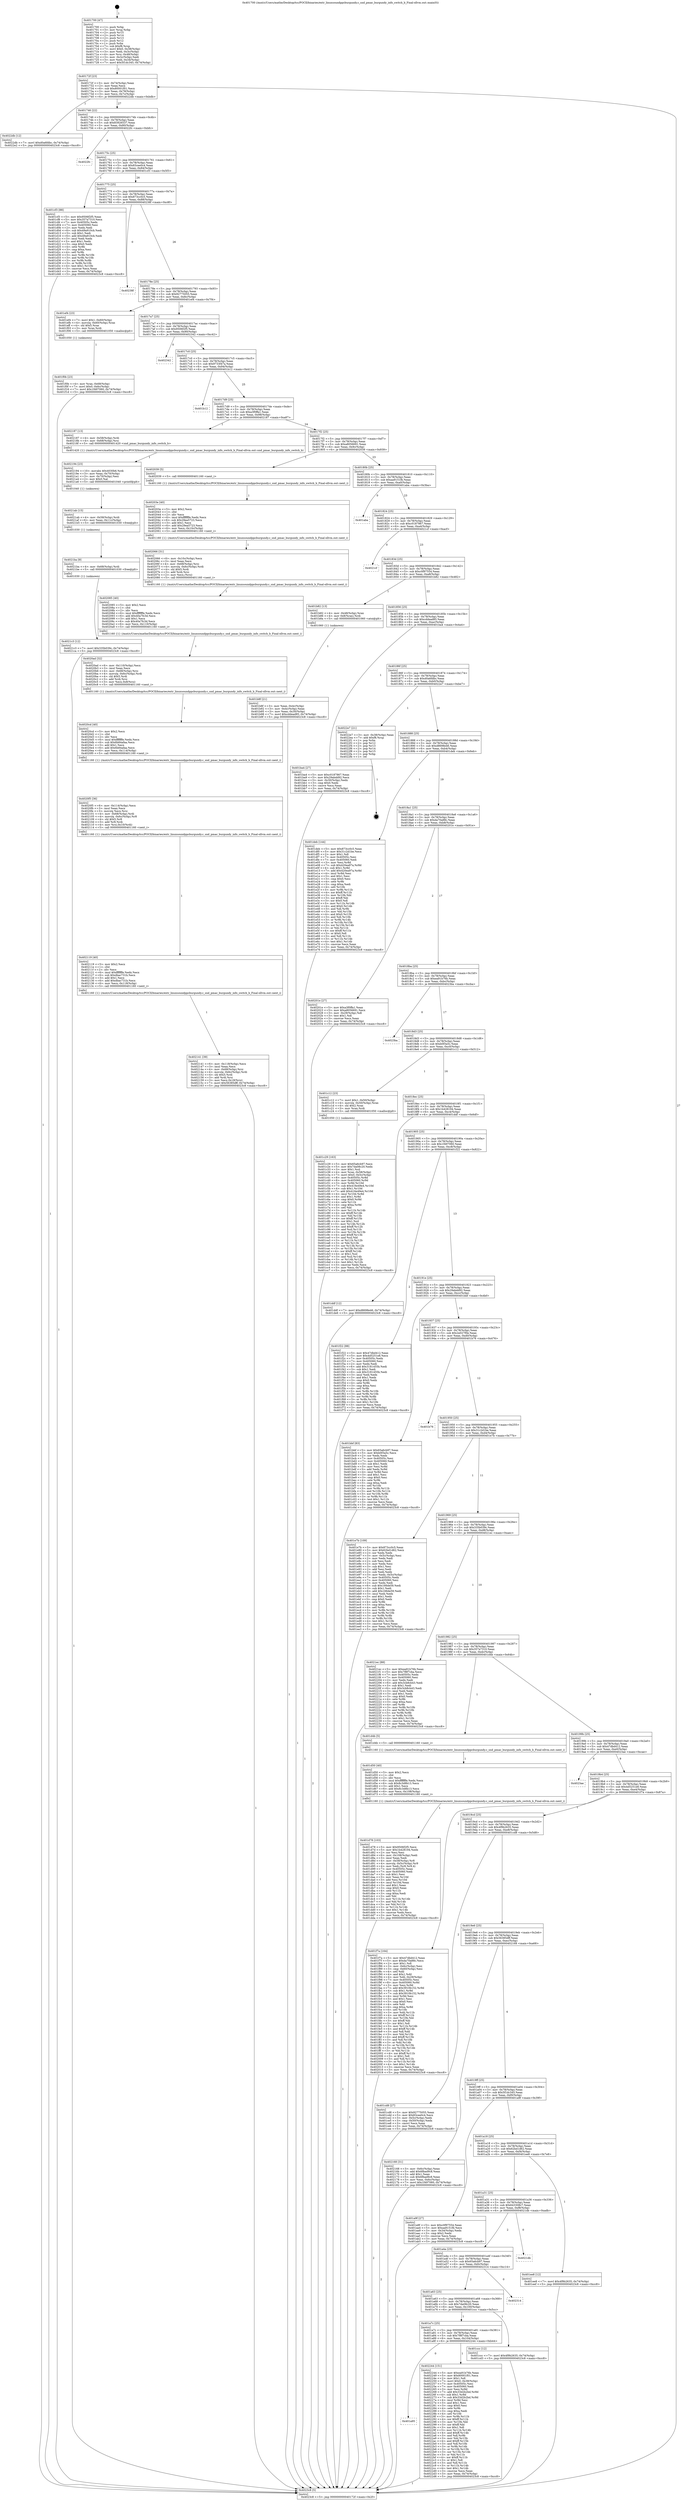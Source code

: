 digraph "0x401700" {
  label = "0x401700 (/mnt/c/Users/mathe/Desktop/tcc/POCII/binaries/extr_linuxsoundppcburgundy.c_snd_pmac_burgundy_info_switch_b_Final-ollvm.out::main(0))"
  labelloc = "t"
  node[shape=record]

  Entry [label="",width=0.3,height=0.3,shape=circle,fillcolor=black,style=filled]
  "0x40172f" [label="{
     0x40172f [23]\l
     | [instrs]\l
     &nbsp;&nbsp;0x40172f \<+3\>: mov -0x74(%rbp),%eax\l
     &nbsp;&nbsp;0x401732 \<+2\>: mov %eax,%ecx\l
     &nbsp;&nbsp;0x401734 \<+6\>: sub $0x80001f01,%ecx\l
     &nbsp;&nbsp;0x40173a \<+3\>: mov %eax,-0x78(%rbp)\l
     &nbsp;&nbsp;0x40173d \<+3\>: mov %ecx,-0x7c(%rbp)\l
     &nbsp;&nbsp;0x401740 \<+6\>: je 00000000004022db \<main+0xbdb\>\l
  }"]
  "0x4022db" [label="{
     0x4022db [12]\l
     | [instrs]\l
     &nbsp;&nbsp;0x4022db \<+7\>: movl $0xd0a6fdbc,-0x74(%rbp)\l
     &nbsp;&nbsp;0x4022e2 \<+5\>: jmp 00000000004023c8 \<main+0xcc8\>\l
  }"]
  "0x401746" [label="{
     0x401746 [22]\l
     | [instrs]\l
     &nbsp;&nbsp;0x401746 \<+5\>: jmp 000000000040174b \<main+0x4b\>\l
     &nbsp;&nbsp;0x40174b \<+3\>: mov -0x78(%rbp),%eax\l
     &nbsp;&nbsp;0x40174e \<+5\>: sub $0x83926537,%eax\l
     &nbsp;&nbsp;0x401753 \<+3\>: mov %eax,-0x80(%rbp)\l
     &nbsp;&nbsp;0x401756 \<+6\>: je 00000000004022fc \<main+0xbfc\>\l
  }"]
  Exit [label="",width=0.3,height=0.3,shape=circle,fillcolor=black,style=filled,peripheries=2]
  "0x4022fc" [label="{
     0x4022fc\l
  }", style=dashed]
  "0x40175c" [label="{
     0x40175c [25]\l
     | [instrs]\l
     &nbsp;&nbsp;0x40175c \<+5\>: jmp 0000000000401761 \<main+0x61\>\l
     &nbsp;&nbsp;0x401761 \<+3\>: mov -0x78(%rbp),%eax\l
     &nbsp;&nbsp;0x401764 \<+5\>: sub $0x83cee0c4,%eax\l
     &nbsp;&nbsp;0x401769 \<+6\>: mov %eax,-0x84(%rbp)\l
     &nbsp;&nbsp;0x40176f \<+6\>: je 0000000000401cf3 \<main+0x5f3\>\l
  }"]
  "0x401a95" [label="{
     0x401a95\l
  }", style=dashed]
  "0x401cf3" [label="{
     0x401cf3 [88]\l
     | [instrs]\l
     &nbsp;&nbsp;0x401cf3 \<+5\>: mov $0x9506f2f5,%eax\l
     &nbsp;&nbsp;0x401cf8 \<+5\>: mov $0x357a7310,%ecx\l
     &nbsp;&nbsp;0x401cfd \<+7\>: mov 0x40505c,%edx\l
     &nbsp;&nbsp;0x401d04 \<+7\>: mov 0x405060,%esi\l
     &nbsp;&nbsp;0x401d0b \<+2\>: mov %edx,%edi\l
     &nbsp;&nbsp;0x401d0d \<+6\>: sub $0x49a910cb,%edi\l
     &nbsp;&nbsp;0x401d13 \<+3\>: sub $0x1,%edi\l
     &nbsp;&nbsp;0x401d16 \<+6\>: add $0x49a910cb,%edi\l
     &nbsp;&nbsp;0x401d1c \<+3\>: imul %edi,%edx\l
     &nbsp;&nbsp;0x401d1f \<+3\>: and $0x1,%edx\l
     &nbsp;&nbsp;0x401d22 \<+3\>: cmp $0x0,%edx\l
     &nbsp;&nbsp;0x401d25 \<+4\>: sete %r8b\l
     &nbsp;&nbsp;0x401d29 \<+3\>: cmp $0xa,%esi\l
     &nbsp;&nbsp;0x401d2c \<+4\>: setl %r9b\l
     &nbsp;&nbsp;0x401d30 \<+3\>: mov %r8b,%r10b\l
     &nbsp;&nbsp;0x401d33 \<+3\>: and %r9b,%r10b\l
     &nbsp;&nbsp;0x401d36 \<+3\>: xor %r9b,%r8b\l
     &nbsp;&nbsp;0x401d39 \<+3\>: or %r8b,%r10b\l
     &nbsp;&nbsp;0x401d3c \<+4\>: test $0x1,%r10b\l
     &nbsp;&nbsp;0x401d40 \<+3\>: cmovne %ecx,%eax\l
     &nbsp;&nbsp;0x401d43 \<+3\>: mov %eax,-0x74(%rbp)\l
     &nbsp;&nbsp;0x401d46 \<+5\>: jmp 00000000004023c8 \<main+0xcc8\>\l
  }"]
  "0x401775" [label="{
     0x401775 [25]\l
     | [instrs]\l
     &nbsp;&nbsp;0x401775 \<+5\>: jmp 000000000040177a \<main+0x7a\>\l
     &nbsp;&nbsp;0x40177a \<+3\>: mov -0x78(%rbp),%eax\l
     &nbsp;&nbsp;0x40177d \<+5\>: sub $0x873cc0c5,%eax\l
     &nbsp;&nbsp;0x401782 \<+6\>: mov %eax,-0x88(%rbp)\l
     &nbsp;&nbsp;0x401788 \<+6\>: je 000000000040238f \<main+0xc8f\>\l
  }"]
  "0x402244" [label="{
     0x402244 [151]\l
     | [instrs]\l
     &nbsp;&nbsp;0x402244 \<+5\>: mov $0xea91b76b,%eax\l
     &nbsp;&nbsp;0x402249 \<+5\>: mov $0x80001f01,%ecx\l
     &nbsp;&nbsp;0x40224e \<+2\>: mov $0x1,%dl\l
     &nbsp;&nbsp;0x402250 \<+7\>: movl $0x0,-0x38(%rbp)\l
     &nbsp;&nbsp;0x402257 \<+7\>: mov 0x40505c,%esi\l
     &nbsp;&nbsp;0x40225e \<+7\>: mov 0x405060,%edi\l
     &nbsp;&nbsp;0x402265 \<+3\>: mov %esi,%r8d\l
     &nbsp;&nbsp;0x402268 \<+7\>: add $0x33d2b2bd,%r8d\l
     &nbsp;&nbsp;0x40226f \<+4\>: sub $0x1,%r8d\l
     &nbsp;&nbsp;0x402273 \<+7\>: sub $0x33d2b2bd,%r8d\l
     &nbsp;&nbsp;0x40227a \<+4\>: imul %r8d,%esi\l
     &nbsp;&nbsp;0x40227e \<+3\>: and $0x1,%esi\l
     &nbsp;&nbsp;0x402281 \<+3\>: cmp $0x0,%esi\l
     &nbsp;&nbsp;0x402284 \<+4\>: sete %r9b\l
     &nbsp;&nbsp;0x402288 \<+3\>: cmp $0xa,%edi\l
     &nbsp;&nbsp;0x40228b \<+4\>: setl %r10b\l
     &nbsp;&nbsp;0x40228f \<+3\>: mov %r9b,%r11b\l
     &nbsp;&nbsp;0x402292 \<+4\>: xor $0xff,%r11b\l
     &nbsp;&nbsp;0x402296 \<+3\>: mov %r10b,%bl\l
     &nbsp;&nbsp;0x402299 \<+3\>: xor $0xff,%bl\l
     &nbsp;&nbsp;0x40229c \<+3\>: xor $0x1,%dl\l
     &nbsp;&nbsp;0x40229f \<+3\>: mov %r11b,%r14b\l
     &nbsp;&nbsp;0x4022a2 \<+4\>: and $0xff,%r14b\l
     &nbsp;&nbsp;0x4022a6 \<+3\>: and %dl,%r9b\l
     &nbsp;&nbsp;0x4022a9 \<+3\>: mov %bl,%r15b\l
     &nbsp;&nbsp;0x4022ac \<+4\>: and $0xff,%r15b\l
     &nbsp;&nbsp;0x4022b0 \<+3\>: and %dl,%r10b\l
     &nbsp;&nbsp;0x4022b3 \<+3\>: or %r9b,%r14b\l
     &nbsp;&nbsp;0x4022b6 \<+3\>: or %r10b,%r15b\l
     &nbsp;&nbsp;0x4022b9 \<+3\>: xor %r15b,%r14b\l
     &nbsp;&nbsp;0x4022bc \<+3\>: or %bl,%r11b\l
     &nbsp;&nbsp;0x4022bf \<+4\>: xor $0xff,%r11b\l
     &nbsp;&nbsp;0x4022c3 \<+3\>: or $0x1,%dl\l
     &nbsp;&nbsp;0x4022c6 \<+3\>: and %dl,%r11b\l
     &nbsp;&nbsp;0x4022c9 \<+3\>: or %r11b,%r14b\l
     &nbsp;&nbsp;0x4022cc \<+4\>: test $0x1,%r14b\l
     &nbsp;&nbsp;0x4022d0 \<+3\>: cmovne %ecx,%eax\l
     &nbsp;&nbsp;0x4022d3 \<+3\>: mov %eax,-0x74(%rbp)\l
     &nbsp;&nbsp;0x4022d6 \<+5\>: jmp 00000000004023c8 \<main+0xcc8\>\l
  }"]
  "0x40238f" [label="{
     0x40238f\l
  }", style=dashed]
  "0x40178e" [label="{
     0x40178e [25]\l
     | [instrs]\l
     &nbsp;&nbsp;0x40178e \<+5\>: jmp 0000000000401793 \<main+0x93\>\l
     &nbsp;&nbsp;0x401793 \<+3\>: mov -0x78(%rbp),%eax\l
     &nbsp;&nbsp;0x401796 \<+5\>: sub $0x92775055,%eax\l
     &nbsp;&nbsp;0x40179b \<+6\>: mov %eax,-0x8c(%rbp)\l
     &nbsp;&nbsp;0x4017a1 \<+6\>: je 0000000000401ef4 \<main+0x7f4\>\l
  }"]
  "0x4021c3" [label="{
     0x4021c3 [12]\l
     | [instrs]\l
     &nbsp;&nbsp;0x4021c3 \<+7\>: movl $0x335b039c,-0x74(%rbp)\l
     &nbsp;&nbsp;0x4021ca \<+5\>: jmp 00000000004023c8 \<main+0xcc8\>\l
  }"]
  "0x401ef4" [label="{
     0x401ef4 [23]\l
     | [instrs]\l
     &nbsp;&nbsp;0x401ef4 \<+7\>: movl $0x1,-0x60(%rbp)\l
     &nbsp;&nbsp;0x401efb \<+4\>: movslq -0x60(%rbp),%rax\l
     &nbsp;&nbsp;0x401eff \<+4\>: shl $0x5,%rax\l
     &nbsp;&nbsp;0x401f03 \<+3\>: mov %rax,%rdi\l
     &nbsp;&nbsp;0x401f06 \<+5\>: call 0000000000401050 \<malloc@plt\>\l
     | [calls]\l
     &nbsp;&nbsp;0x401050 \{1\} (unknown)\l
  }"]
  "0x4017a7" [label="{
     0x4017a7 [25]\l
     | [instrs]\l
     &nbsp;&nbsp;0x4017a7 \<+5\>: jmp 00000000004017ac \<main+0xac\>\l
     &nbsp;&nbsp;0x4017ac \<+3\>: mov -0x78(%rbp),%eax\l
     &nbsp;&nbsp;0x4017af \<+5\>: sub $0x9506f2f5,%eax\l
     &nbsp;&nbsp;0x4017b4 \<+6\>: mov %eax,-0x90(%rbp)\l
     &nbsp;&nbsp;0x4017ba \<+6\>: je 0000000000402342 \<main+0xc42\>\l
  }"]
  "0x4021ba" [label="{
     0x4021ba [9]\l
     | [instrs]\l
     &nbsp;&nbsp;0x4021ba \<+4\>: mov -0x68(%rbp),%rdi\l
     &nbsp;&nbsp;0x4021be \<+5\>: call 0000000000401030 \<free@plt\>\l
     | [calls]\l
     &nbsp;&nbsp;0x401030 \{1\} (unknown)\l
  }"]
  "0x402342" [label="{
     0x402342\l
  }", style=dashed]
  "0x4017c0" [label="{
     0x4017c0 [25]\l
     | [instrs]\l
     &nbsp;&nbsp;0x4017c0 \<+5\>: jmp 00000000004017c5 \<main+0xc5\>\l
     &nbsp;&nbsp;0x4017c5 \<+3\>: mov -0x78(%rbp),%eax\l
     &nbsp;&nbsp;0x4017c8 \<+5\>: sub $0x9733f47a,%eax\l
     &nbsp;&nbsp;0x4017cd \<+6\>: mov %eax,-0x94(%rbp)\l
     &nbsp;&nbsp;0x4017d3 \<+6\>: je 0000000000401b12 \<main+0x412\>\l
  }"]
  "0x4021ab" [label="{
     0x4021ab [15]\l
     | [instrs]\l
     &nbsp;&nbsp;0x4021ab \<+4\>: mov -0x58(%rbp),%rdi\l
     &nbsp;&nbsp;0x4021af \<+6\>: mov %eax,-0x11c(%rbp)\l
     &nbsp;&nbsp;0x4021b5 \<+5\>: call 0000000000401030 \<free@plt\>\l
     | [calls]\l
     &nbsp;&nbsp;0x401030 \{1\} (unknown)\l
  }"]
  "0x401b12" [label="{
     0x401b12\l
  }", style=dashed]
  "0x4017d9" [label="{
     0x4017d9 [25]\l
     | [instrs]\l
     &nbsp;&nbsp;0x4017d9 \<+5\>: jmp 00000000004017de \<main+0xde\>\l
     &nbsp;&nbsp;0x4017de \<+3\>: mov -0x78(%rbp),%eax\l
     &nbsp;&nbsp;0x4017e1 \<+5\>: sub $0xa3f0ffa1,%eax\l
     &nbsp;&nbsp;0x4017e6 \<+6\>: mov %eax,-0x98(%rbp)\l
     &nbsp;&nbsp;0x4017ec \<+6\>: je 0000000000402187 \<main+0xa87\>\l
  }"]
  "0x402194" [label="{
     0x402194 [23]\l
     | [instrs]\l
     &nbsp;&nbsp;0x402194 \<+10\>: movabs $0x4030b6,%rdi\l
     &nbsp;&nbsp;0x40219e \<+3\>: mov %eax,-0x70(%rbp)\l
     &nbsp;&nbsp;0x4021a1 \<+3\>: mov -0x70(%rbp),%esi\l
     &nbsp;&nbsp;0x4021a4 \<+2\>: mov $0x0,%al\l
     &nbsp;&nbsp;0x4021a6 \<+5\>: call 0000000000401040 \<printf@plt\>\l
     | [calls]\l
     &nbsp;&nbsp;0x401040 \{1\} (unknown)\l
  }"]
  "0x402187" [label="{
     0x402187 [13]\l
     | [instrs]\l
     &nbsp;&nbsp;0x402187 \<+4\>: mov -0x58(%rbp),%rdi\l
     &nbsp;&nbsp;0x40218b \<+4\>: mov -0x68(%rbp),%rsi\l
     &nbsp;&nbsp;0x40218f \<+5\>: call 0000000000401420 \<snd_pmac_burgundy_info_switch_b\>\l
     | [calls]\l
     &nbsp;&nbsp;0x401420 \{1\} (/mnt/c/Users/mathe/Desktop/tcc/POCII/binaries/extr_linuxsoundppcburgundy.c_snd_pmac_burgundy_info_switch_b_Final-ollvm.out::snd_pmac_burgundy_info_switch_b)\l
  }"]
  "0x4017f2" [label="{
     0x4017f2 [25]\l
     | [instrs]\l
     &nbsp;&nbsp;0x4017f2 \<+5\>: jmp 00000000004017f7 \<main+0xf7\>\l
     &nbsp;&nbsp;0x4017f7 \<+3\>: mov -0x78(%rbp),%eax\l
     &nbsp;&nbsp;0x4017fa \<+5\>: sub $0xa8056691,%eax\l
     &nbsp;&nbsp;0x4017ff \<+6\>: mov %eax,-0x9c(%rbp)\l
     &nbsp;&nbsp;0x401805 \<+6\>: je 0000000000402039 \<main+0x939\>\l
  }"]
  "0x402141" [label="{
     0x402141 [39]\l
     | [instrs]\l
     &nbsp;&nbsp;0x402141 \<+6\>: mov -0x118(%rbp),%ecx\l
     &nbsp;&nbsp;0x402147 \<+3\>: imul %eax,%ecx\l
     &nbsp;&nbsp;0x40214a \<+4\>: mov -0x68(%rbp),%rsi\l
     &nbsp;&nbsp;0x40214e \<+4\>: movslq -0x6c(%rbp),%rdi\l
     &nbsp;&nbsp;0x402152 \<+4\>: shl $0x5,%rdi\l
     &nbsp;&nbsp;0x402156 \<+3\>: add %rdi,%rsi\l
     &nbsp;&nbsp;0x402159 \<+3\>: mov %ecx,0x18(%rsi)\l
     &nbsp;&nbsp;0x40215c \<+7\>: movl $0x56385dff,-0x74(%rbp)\l
     &nbsp;&nbsp;0x402163 \<+5\>: jmp 00000000004023c8 \<main+0xcc8\>\l
  }"]
  "0x402039" [label="{
     0x402039 [5]\l
     | [instrs]\l
     &nbsp;&nbsp;0x402039 \<+5\>: call 0000000000401160 \<next_i\>\l
     | [calls]\l
     &nbsp;&nbsp;0x401160 \{1\} (/mnt/c/Users/mathe/Desktop/tcc/POCII/binaries/extr_linuxsoundppcburgundy.c_snd_pmac_burgundy_info_switch_b_Final-ollvm.out::next_i)\l
  }"]
  "0x40180b" [label="{
     0x40180b [25]\l
     | [instrs]\l
     &nbsp;&nbsp;0x40180b \<+5\>: jmp 0000000000401810 \<main+0x110\>\l
     &nbsp;&nbsp;0x401810 \<+3\>: mov -0x78(%rbp),%eax\l
     &nbsp;&nbsp;0x401813 \<+5\>: sub $0xaa9151fb,%eax\l
     &nbsp;&nbsp;0x401818 \<+6\>: mov %eax,-0xa0(%rbp)\l
     &nbsp;&nbsp;0x40181e \<+6\>: je 0000000000401aba \<main+0x3ba\>\l
  }"]
  "0x402119" [label="{
     0x402119 [40]\l
     | [instrs]\l
     &nbsp;&nbsp;0x402119 \<+5\>: mov $0x2,%ecx\l
     &nbsp;&nbsp;0x40211e \<+1\>: cltd\l
     &nbsp;&nbsp;0x40211f \<+2\>: idiv %ecx\l
     &nbsp;&nbsp;0x402121 \<+6\>: imul $0xfffffffe,%edx,%ecx\l
     &nbsp;&nbsp;0x402127 \<+6\>: sub $0xdbac731b,%ecx\l
     &nbsp;&nbsp;0x40212d \<+3\>: add $0x1,%ecx\l
     &nbsp;&nbsp;0x402130 \<+6\>: add $0xdbac731b,%ecx\l
     &nbsp;&nbsp;0x402136 \<+6\>: mov %ecx,-0x118(%rbp)\l
     &nbsp;&nbsp;0x40213c \<+5\>: call 0000000000401160 \<next_i\>\l
     | [calls]\l
     &nbsp;&nbsp;0x401160 \{1\} (/mnt/c/Users/mathe/Desktop/tcc/POCII/binaries/extr_linuxsoundppcburgundy.c_snd_pmac_burgundy_info_switch_b_Final-ollvm.out::next_i)\l
  }"]
  "0x401aba" [label="{
     0x401aba\l
  }", style=dashed]
  "0x401824" [label="{
     0x401824 [25]\l
     | [instrs]\l
     &nbsp;&nbsp;0x401824 \<+5\>: jmp 0000000000401829 \<main+0x129\>\l
     &nbsp;&nbsp;0x401829 \<+3\>: mov -0x78(%rbp),%eax\l
     &nbsp;&nbsp;0x40182c \<+5\>: sub $0xc0187867,%eax\l
     &nbsp;&nbsp;0x401831 \<+6\>: mov %eax,-0xa4(%rbp)\l
     &nbsp;&nbsp;0x401837 \<+6\>: je 00000000004021cf \<main+0xacf\>\l
  }"]
  "0x4020f5" [label="{
     0x4020f5 [36]\l
     | [instrs]\l
     &nbsp;&nbsp;0x4020f5 \<+6\>: mov -0x114(%rbp),%ecx\l
     &nbsp;&nbsp;0x4020fb \<+3\>: imul %eax,%ecx\l
     &nbsp;&nbsp;0x4020fe \<+3\>: movslq %ecx,%rsi\l
     &nbsp;&nbsp;0x402101 \<+4\>: mov -0x68(%rbp),%rdi\l
     &nbsp;&nbsp;0x402105 \<+4\>: movslq -0x6c(%rbp),%r8\l
     &nbsp;&nbsp;0x402109 \<+4\>: shl $0x5,%r8\l
     &nbsp;&nbsp;0x40210d \<+3\>: add %r8,%rdi\l
     &nbsp;&nbsp;0x402110 \<+4\>: mov %rsi,0x10(%rdi)\l
     &nbsp;&nbsp;0x402114 \<+5\>: call 0000000000401160 \<next_i\>\l
     | [calls]\l
     &nbsp;&nbsp;0x401160 \{1\} (/mnt/c/Users/mathe/Desktop/tcc/POCII/binaries/extr_linuxsoundppcburgundy.c_snd_pmac_burgundy_info_switch_b_Final-ollvm.out::next_i)\l
  }"]
  "0x4021cf" [label="{
     0x4021cf\l
  }", style=dashed]
  "0x40183d" [label="{
     0x40183d [25]\l
     | [instrs]\l
     &nbsp;&nbsp;0x40183d \<+5\>: jmp 0000000000401842 \<main+0x142\>\l
     &nbsp;&nbsp;0x401842 \<+3\>: mov -0x78(%rbp),%eax\l
     &nbsp;&nbsp;0x401845 \<+5\>: sub $0xc0f97554,%eax\l
     &nbsp;&nbsp;0x40184a \<+6\>: mov %eax,-0xa8(%rbp)\l
     &nbsp;&nbsp;0x401850 \<+6\>: je 0000000000401b82 \<main+0x482\>\l
  }"]
  "0x4020cd" [label="{
     0x4020cd [40]\l
     | [instrs]\l
     &nbsp;&nbsp;0x4020cd \<+5\>: mov $0x2,%ecx\l
     &nbsp;&nbsp;0x4020d2 \<+1\>: cltd\l
     &nbsp;&nbsp;0x4020d3 \<+2\>: idiv %ecx\l
     &nbsp;&nbsp;0x4020d5 \<+6\>: imul $0xfffffffe,%edx,%ecx\l
     &nbsp;&nbsp;0x4020db \<+6\>: sub $0x6b84afaa,%ecx\l
     &nbsp;&nbsp;0x4020e1 \<+3\>: add $0x1,%ecx\l
     &nbsp;&nbsp;0x4020e4 \<+6\>: add $0x6b84afaa,%ecx\l
     &nbsp;&nbsp;0x4020ea \<+6\>: mov %ecx,-0x114(%rbp)\l
     &nbsp;&nbsp;0x4020f0 \<+5\>: call 0000000000401160 \<next_i\>\l
     | [calls]\l
     &nbsp;&nbsp;0x401160 \{1\} (/mnt/c/Users/mathe/Desktop/tcc/POCII/binaries/extr_linuxsoundppcburgundy.c_snd_pmac_burgundy_info_switch_b_Final-ollvm.out::next_i)\l
  }"]
  "0x401b82" [label="{
     0x401b82 [13]\l
     | [instrs]\l
     &nbsp;&nbsp;0x401b82 \<+4\>: mov -0x48(%rbp),%rax\l
     &nbsp;&nbsp;0x401b86 \<+4\>: mov 0x8(%rax),%rdi\l
     &nbsp;&nbsp;0x401b8a \<+5\>: call 0000000000401060 \<atoi@plt\>\l
     | [calls]\l
     &nbsp;&nbsp;0x401060 \{1\} (unknown)\l
  }"]
  "0x401856" [label="{
     0x401856 [25]\l
     | [instrs]\l
     &nbsp;&nbsp;0x401856 \<+5\>: jmp 000000000040185b \<main+0x15b\>\l
     &nbsp;&nbsp;0x40185b \<+3\>: mov -0x78(%rbp),%eax\l
     &nbsp;&nbsp;0x40185e \<+5\>: sub $0xcddead85,%eax\l
     &nbsp;&nbsp;0x401863 \<+6\>: mov %eax,-0xac(%rbp)\l
     &nbsp;&nbsp;0x401869 \<+6\>: je 0000000000401ba4 \<main+0x4a4\>\l
  }"]
  "0x4020ad" [label="{
     0x4020ad [32]\l
     | [instrs]\l
     &nbsp;&nbsp;0x4020ad \<+6\>: mov -0x110(%rbp),%ecx\l
     &nbsp;&nbsp;0x4020b3 \<+3\>: imul %eax,%ecx\l
     &nbsp;&nbsp;0x4020b6 \<+4\>: mov -0x68(%rbp),%rsi\l
     &nbsp;&nbsp;0x4020ba \<+4\>: movslq -0x6c(%rbp),%rdi\l
     &nbsp;&nbsp;0x4020be \<+4\>: shl $0x5,%rdi\l
     &nbsp;&nbsp;0x4020c2 \<+3\>: add %rdi,%rsi\l
     &nbsp;&nbsp;0x4020c5 \<+3\>: mov %ecx,0x8(%rsi)\l
     &nbsp;&nbsp;0x4020c8 \<+5\>: call 0000000000401160 \<next_i\>\l
     | [calls]\l
     &nbsp;&nbsp;0x401160 \{1\} (/mnt/c/Users/mathe/Desktop/tcc/POCII/binaries/extr_linuxsoundppcburgundy.c_snd_pmac_burgundy_info_switch_b_Final-ollvm.out::next_i)\l
  }"]
  "0x401ba4" [label="{
     0x401ba4 [27]\l
     | [instrs]\l
     &nbsp;&nbsp;0x401ba4 \<+5\>: mov $0xc0187867,%eax\l
     &nbsp;&nbsp;0x401ba9 \<+5\>: mov $0x29abdd92,%ecx\l
     &nbsp;&nbsp;0x401bae \<+3\>: mov -0x30(%rbp),%edx\l
     &nbsp;&nbsp;0x401bb1 \<+3\>: cmp $0x0,%edx\l
     &nbsp;&nbsp;0x401bb4 \<+3\>: cmove %ecx,%eax\l
     &nbsp;&nbsp;0x401bb7 \<+3\>: mov %eax,-0x74(%rbp)\l
     &nbsp;&nbsp;0x401bba \<+5\>: jmp 00000000004023c8 \<main+0xcc8\>\l
  }"]
  "0x40186f" [label="{
     0x40186f [25]\l
     | [instrs]\l
     &nbsp;&nbsp;0x40186f \<+5\>: jmp 0000000000401874 \<main+0x174\>\l
     &nbsp;&nbsp;0x401874 \<+3\>: mov -0x78(%rbp),%eax\l
     &nbsp;&nbsp;0x401877 \<+5\>: sub $0xd0a6fdbc,%eax\l
     &nbsp;&nbsp;0x40187c \<+6\>: mov %eax,-0xb0(%rbp)\l
     &nbsp;&nbsp;0x401882 \<+6\>: je 00000000004022e7 \<main+0xbe7\>\l
  }"]
  "0x402085" [label="{
     0x402085 [40]\l
     | [instrs]\l
     &nbsp;&nbsp;0x402085 \<+5\>: mov $0x2,%ecx\l
     &nbsp;&nbsp;0x40208a \<+1\>: cltd\l
     &nbsp;&nbsp;0x40208b \<+2\>: idiv %ecx\l
     &nbsp;&nbsp;0x40208d \<+6\>: imul $0xfffffffe,%edx,%ecx\l
     &nbsp;&nbsp;0x402093 \<+6\>: add $0x40a7fc3d,%ecx\l
     &nbsp;&nbsp;0x402099 \<+3\>: add $0x1,%ecx\l
     &nbsp;&nbsp;0x40209c \<+6\>: sub $0x40a7fc3d,%ecx\l
     &nbsp;&nbsp;0x4020a2 \<+6\>: mov %ecx,-0x110(%rbp)\l
     &nbsp;&nbsp;0x4020a8 \<+5\>: call 0000000000401160 \<next_i\>\l
     | [calls]\l
     &nbsp;&nbsp;0x401160 \{1\} (/mnt/c/Users/mathe/Desktop/tcc/POCII/binaries/extr_linuxsoundppcburgundy.c_snd_pmac_burgundy_info_switch_b_Final-ollvm.out::next_i)\l
  }"]
  "0x4022e7" [label="{
     0x4022e7 [21]\l
     | [instrs]\l
     &nbsp;&nbsp;0x4022e7 \<+3\>: mov -0x38(%rbp),%eax\l
     &nbsp;&nbsp;0x4022ea \<+7\>: add $0xf8,%rsp\l
     &nbsp;&nbsp;0x4022f1 \<+1\>: pop %rbx\l
     &nbsp;&nbsp;0x4022f2 \<+2\>: pop %r12\l
     &nbsp;&nbsp;0x4022f4 \<+2\>: pop %r13\l
     &nbsp;&nbsp;0x4022f6 \<+2\>: pop %r14\l
     &nbsp;&nbsp;0x4022f8 \<+2\>: pop %r15\l
     &nbsp;&nbsp;0x4022fa \<+1\>: pop %rbp\l
     &nbsp;&nbsp;0x4022fb \<+1\>: ret\l
  }"]
  "0x401888" [label="{
     0x401888 [25]\l
     | [instrs]\l
     &nbsp;&nbsp;0x401888 \<+5\>: jmp 000000000040188d \<main+0x18d\>\l
     &nbsp;&nbsp;0x40188d \<+3\>: mov -0x78(%rbp),%eax\l
     &nbsp;&nbsp;0x401890 \<+5\>: sub $0xd8698e46,%eax\l
     &nbsp;&nbsp;0x401895 \<+6\>: mov %eax,-0xb4(%rbp)\l
     &nbsp;&nbsp;0x40189b \<+6\>: je 0000000000401deb \<main+0x6eb\>\l
  }"]
  "0x402066" [label="{
     0x402066 [31]\l
     | [instrs]\l
     &nbsp;&nbsp;0x402066 \<+6\>: mov -0x10c(%rbp),%ecx\l
     &nbsp;&nbsp;0x40206c \<+3\>: imul %eax,%ecx\l
     &nbsp;&nbsp;0x40206f \<+4\>: mov -0x68(%rbp),%rsi\l
     &nbsp;&nbsp;0x402073 \<+4\>: movslq -0x6c(%rbp),%rdi\l
     &nbsp;&nbsp;0x402077 \<+4\>: shl $0x5,%rdi\l
     &nbsp;&nbsp;0x40207b \<+3\>: add %rdi,%rsi\l
     &nbsp;&nbsp;0x40207e \<+2\>: mov %ecx,(%rsi)\l
     &nbsp;&nbsp;0x402080 \<+5\>: call 0000000000401160 \<next_i\>\l
     | [calls]\l
     &nbsp;&nbsp;0x401160 \{1\} (/mnt/c/Users/mathe/Desktop/tcc/POCII/binaries/extr_linuxsoundppcburgundy.c_snd_pmac_burgundy_info_switch_b_Final-ollvm.out::next_i)\l
  }"]
  "0x401deb" [label="{
     0x401deb [144]\l
     | [instrs]\l
     &nbsp;&nbsp;0x401deb \<+5\>: mov $0x873cc0c5,%eax\l
     &nbsp;&nbsp;0x401df0 \<+5\>: mov $0x31c2d1be,%ecx\l
     &nbsp;&nbsp;0x401df5 \<+2\>: mov $0x1,%dl\l
     &nbsp;&nbsp;0x401df7 \<+7\>: mov 0x40505c,%esi\l
     &nbsp;&nbsp;0x401dfe \<+7\>: mov 0x405060,%edi\l
     &nbsp;&nbsp;0x401e05 \<+3\>: mov %esi,%r8d\l
     &nbsp;&nbsp;0x401e08 \<+7\>: sub $0x420ea97a,%r8d\l
     &nbsp;&nbsp;0x401e0f \<+4\>: sub $0x1,%r8d\l
     &nbsp;&nbsp;0x401e13 \<+7\>: add $0x420ea97a,%r8d\l
     &nbsp;&nbsp;0x401e1a \<+4\>: imul %r8d,%esi\l
     &nbsp;&nbsp;0x401e1e \<+3\>: and $0x1,%esi\l
     &nbsp;&nbsp;0x401e21 \<+3\>: cmp $0x0,%esi\l
     &nbsp;&nbsp;0x401e24 \<+4\>: sete %r9b\l
     &nbsp;&nbsp;0x401e28 \<+3\>: cmp $0xa,%edi\l
     &nbsp;&nbsp;0x401e2b \<+4\>: setl %r10b\l
     &nbsp;&nbsp;0x401e2f \<+3\>: mov %r9b,%r11b\l
     &nbsp;&nbsp;0x401e32 \<+4\>: xor $0xff,%r11b\l
     &nbsp;&nbsp;0x401e36 \<+3\>: mov %r10b,%bl\l
     &nbsp;&nbsp;0x401e39 \<+3\>: xor $0xff,%bl\l
     &nbsp;&nbsp;0x401e3c \<+3\>: xor $0x0,%dl\l
     &nbsp;&nbsp;0x401e3f \<+3\>: mov %r11b,%r14b\l
     &nbsp;&nbsp;0x401e42 \<+4\>: and $0x0,%r14b\l
     &nbsp;&nbsp;0x401e46 \<+3\>: and %dl,%r9b\l
     &nbsp;&nbsp;0x401e49 \<+3\>: mov %bl,%r15b\l
     &nbsp;&nbsp;0x401e4c \<+4\>: and $0x0,%r15b\l
     &nbsp;&nbsp;0x401e50 \<+3\>: and %dl,%r10b\l
     &nbsp;&nbsp;0x401e53 \<+3\>: or %r9b,%r14b\l
     &nbsp;&nbsp;0x401e56 \<+3\>: or %r10b,%r15b\l
     &nbsp;&nbsp;0x401e59 \<+3\>: xor %r15b,%r14b\l
     &nbsp;&nbsp;0x401e5c \<+3\>: or %bl,%r11b\l
     &nbsp;&nbsp;0x401e5f \<+4\>: xor $0xff,%r11b\l
     &nbsp;&nbsp;0x401e63 \<+3\>: or $0x0,%dl\l
     &nbsp;&nbsp;0x401e66 \<+3\>: and %dl,%r11b\l
     &nbsp;&nbsp;0x401e69 \<+3\>: or %r11b,%r14b\l
     &nbsp;&nbsp;0x401e6c \<+4\>: test $0x1,%r14b\l
     &nbsp;&nbsp;0x401e70 \<+3\>: cmovne %ecx,%eax\l
     &nbsp;&nbsp;0x401e73 \<+3\>: mov %eax,-0x74(%rbp)\l
     &nbsp;&nbsp;0x401e76 \<+5\>: jmp 00000000004023c8 \<main+0xcc8\>\l
  }"]
  "0x4018a1" [label="{
     0x4018a1 [25]\l
     | [instrs]\l
     &nbsp;&nbsp;0x4018a1 \<+5\>: jmp 00000000004018a6 \<main+0x1a6\>\l
     &nbsp;&nbsp;0x4018a6 \<+3\>: mov -0x78(%rbp),%eax\l
     &nbsp;&nbsp;0x4018a9 \<+5\>: sub $0xda70a88c,%eax\l
     &nbsp;&nbsp;0x4018ae \<+6\>: mov %eax,-0xb8(%rbp)\l
     &nbsp;&nbsp;0x4018b4 \<+6\>: je 000000000040201e \<main+0x91e\>\l
  }"]
  "0x40203e" [label="{
     0x40203e [40]\l
     | [instrs]\l
     &nbsp;&nbsp;0x40203e \<+5\>: mov $0x2,%ecx\l
     &nbsp;&nbsp;0x402043 \<+1\>: cltd\l
     &nbsp;&nbsp;0x402044 \<+2\>: idiv %ecx\l
     &nbsp;&nbsp;0x402046 \<+6\>: imul $0xfffffffe,%edx,%ecx\l
     &nbsp;&nbsp;0x40204c \<+6\>: sub $0x29ea5723,%ecx\l
     &nbsp;&nbsp;0x402052 \<+3\>: add $0x1,%ecx\l
     &nbsp;&nbsp;0x402055 \<+6\>: add $0x29ea5723,%ecx\l
     &nbsp;&nbsp;0x40205b \<+6\>: mov %ecx,-0x10c(%rbp)\l
     &nbsp;&nbsp;0x402061 \<+5\>: call 0000000000401160 \<next_i\>\l
     | [calls]\l
     &nbsp;&nbsp;0x401160 \{1\} (/mnt/c/Users/mathe/Desktop/tcc/POCII/binaries/extr_linuxsoundppcburgundy.c_snd_pmac_burgundy_info_switch_b_Final-ollvm.out::next_i)\l
  }"]
  "0x40201e" [label="{
     0x40201e [27]\l
     | [instrs]\l
     &nbsp;&nbsp;0x40201e \<+5\>: mov $0xa3f0ffa1,%eax\l
     &nbsp;&nbsp;0x402023 \<+5\>: mov $0xa8056691,%ecx\l
     &nbsp;&nbsp;0x402028 \<+3\>: mov -0x29(%rbp),%dl\l
     &nbsp;&nbsp;0x40202b \<+3\>: test $0x1,%dl\l
     &nbsp;&nbsp;0x40202e \<+3\>: cmovne %ecx,%eax\l
     &nbsp;&nbsp;0x402031 \<+3\>: mov %eax,-0x74(%rbp)\l
     &nbsp;&nbsp;0x402034 \<+5\>: jmp 00000000004023c8 \<main+0xcc8\>\l
  }"]
  "0x4018ba" [label="{
     0x4018ba [25]\l
     | [instrs]\l
     &nbsp;&nbsp;0x4018ba \<+5\>: jmp 00000000004018bf \<main+0x1bf\>\l
     &nbsp;&nbsp;0x4018bf \<+3\>: mov -0x78(%rbp),%eax\l
     &nbsp;&nbsp;0x4018c2 \<+5\>: sub $0xea91b76b,%eax\l
     &nbsp;&nbsp;0x4018c7 \<+6\>: mov %eax,-0xbc(%rbp)\l
     &nbsp;&nbsp;0x4018cd \<+6\>: je 00000000004023ba \<main+0xcba\>\l
  }"]
  "0x401f0b" [label="{
     0x401f0b [23]\l
     | [instrs]\l
     &nbsp;&nbsp;0x401f0b \<+4\>: mov %rax,-0x68(%rbp)\l
     &nbsp;&nbsp;0x401f0f \<+7\>: movl $0x0,-0x6c(%rbp)\l
     &nbsp;&nbsp;0x401f16 \<+7\>: movl $0x1f497060,-0x74(%rbp)\l
     &nbsp;&nbsp;0x401f1d \<+5\>: jmp 00000000004023c8 \<main+0xcc8\>\l
  }"]
  "0x4023ba" [label="{
     0x4023ba\l
  }", style=dashed]
  "0x4018d3" [label="{
     0x4018d3 [25]\l
     | [instrs]\l
     &nbsp;&nbsp;0x4018d3 \<+5\>: jmp 00000000004018d8 \<main+0x1d8\>\l
     &nbsp;&nbsp;0x4018d8 \<+3\>: mov -0x78(%rbp),%eax\l
     &nbsp;&nbsp;0x4018db \<+5\>: sub $0xb0f3a5c,%eax\l
     &nbsp;&nbsp;0x4018e0 \<+6\>: mov %eax,-0xc0(%rbp)\l
     &nbsp;&nbsp;0x4018e6 \<+6\>: je 0000000000401c12 \<main+0x512\>\l
  }"]
  "0x401d78" [label="{
     0x401d78 [103]\l
     | [instrs]\l
     &nbsp;&nbsp;0x401d78 \<+5\>: mov $0x9506f2f5,%ecx\l
     &nbsp;&nbsp;0x401d7d \<+5\>: mov $0x1b428194,%edx\l
     &nbsp;&nbsp;0x401d82 \<+2\>: xor %esi,%esi\l
     &nbsp;&nbsp;0x401d84 \<+6\>: mov -0x108(%rbp),%edi\l
     &nbsp;&nbsp;0x401d8a \<+3\>: imul %eax,%edi\l
     &nbsp;&nbsp;0x401d8d \<+4\>: mov -0x58(%rbp),%r8\l
     &nbsp;&nbsp;0x401d91 \<+4\>: movslq -0x5c(%rbp),%r9\l
     &nbsp;&nbsp;0x401d95 \<+4\>: mov %edi,(%r8,%r9,4)\l
     &nbsp;&nbsp;0x401d99 \<+7\>: mov 0x40505c,%eax\l
     &nbsp;&nbsp;0x401da0 \<+7\>: mov 0x405060,%edi\l
     &nbsp;&nbsp;0x401da7 \<+3\>: sub $0x1,%esi\l
     &nbsp;&nbsp;0x401daa \<+3\>: mov %eax,%r10d\l
     &nbsp;&nbsp;0x401dad \<+3\>: add %esi,%r10d\l
     &nbsp;&nbsp;0x401db0 \<+4\>: imul %r10d,%eax\l
     &nbsp;&nbsp;0x401db4 \<+3\>: and $0x1,%eax\l
     &nbsp;&nbsp;0x401db7 \<+3\>: cmp $0x0,%eax\l
     &nbsp;&nbsp;0x401dba \<+4\>: sete %r11b\l
     &nbsp;&nbsp;0x401dbe \<+3\>: cmp $0xa,%edi\l
     &nbsp;&nbsp;0x401dc1 \<+3\>: setl %bl\l
     &nbsp;&nbsp;0x401dc4 \<+3\>: mov %r11b,%r14b\l
     &nbsp;&nbsp;0x401dc7 \<+3\>: and %bl,%r14b\l
     &nbsp;&nbsp;0x401dca \<+3\>: xor %bl,%r11b\l
     &nbsp;&nbsp;0x401dcd \<+3\>: or %r11b,%r14b\l
     &nbsp;&nbsp;0x401dd0 \<+4\>: test $0x1,%r14b\l
     &nbsp;&nbsp;0x401dd4 \<+3\>: cmovne %edx,%ecx\l
     &nbsp;&nbsp;0x401dd7 \<+3\>: mov %ecx,-0x74(%rbp)\l
     &nbsp;&nbsp;0x401dda \<+5\>: jmp 00000000004023c8 \<main+0xcc8\>\l
  }"]
  "0x401c12" [label="{
     0x401c12 [23]\l
     | [instrs]\l
     &nbsp;&nbsp;0x401c12 \<+7\>: movl $0x1,-0x50(%rbp)\l
     &nbsp;&nbsp;0x401c19 \<+4\>: movslq -0x50(%rbp),%rax\l
     &nbsp;&nbsp;0x401c1d \<+4\>: shl $0x2,%rax\l
     &nbsp;&nbsp;0x401c21 \<+3\>: mov %rax,%rdi\l
     &nbsp;&nbsp;0x401c24 \<+5\>: call 0000000000401050 \<malloc@plt\>\l
     | [calls]\l
     &nbsp;&nbsp;0x401050 \{1\} (unknown)\l
  }"]
  "0x4018ec" [label="{
     0x4018ec [25]\l
     | [instrs]\l
     &nbsp;&nbsp;0x4018ec \<+5\>: jmp 00000000004018f1 \<main+0x1f1\>\l
     &nbsp;&nbsp;0x4018f1 \<+3\>: mov -0x78(%rbp),%eax\l
     &nbsp;&nbsp;0x4018f4 \<+5\>: sub $0x1b428194,%eax\l
     &nbsp;&nbsp;0x4018f9 \<+6\>: mov %eax,-0xc4(%rbp)\l
     &nbsp;&nbsp;0x4018ff \<+6\>: je 0000000000401ddf \<main+0x6df\>\l
  }"]
  "0x401d50" [label="{
     0x401d50 [40]\l
     | [instrs]\l
     &nbsp;&nbsp;0x401d50 \<+5\>: mov $0x2,%ecx\l
     &nbsp;&nbsp;0x401d55 \<+1\>: cltd\l
     &nbsp;&nbsp;0x401d56 \<+2\>: idiv %ecx\l
     &nbsp;&nbsp;0x401d58 \<+6\>: imul $0xfffffffe,%edx,%ecx\l
     &nbsp;&nbsp;0x401d5e \<+6\>: sub $0x8c3d8b13,%ecx\l
     &nbsp;&nbsp;0x401d64 \<+3\>: add $0x1,%ecx\l
     &nbsp;&nbsp;0x401d67 \<+6\>: add $0x8c3d8b13,%ecx\l
     &nbsp;&nbsp;0x401d6d \<+6\>: mov %ecx,-0x108(%rbp)\l
     &nbsp;&nbsp;0x401d73 \<+5\>: call 0000000000401160 \<next_i\>\l
     | [calls]\l
     &nbsp;&nbsp;0x401160 \{1\} (/mnt/c/Users/mathe/Desktop/tcc/POCII/binaries/extr_linuxsoundppcburgundy.c_snd_pmac_burgundy_info_switch_b_Final-ollvm.out::next_i)\l
  }"]
  "0x401ddf" [label="{
     0x401ddf [12]\l
     | [instrs]\l
     &nbsp;&nbsp;0x401ddf \<+7\>: movl $0xd8698e46,-0x74(%rbp)\l
     &nbsp;&nbsp;0x401de6 \<+5\>: jmp 00000000004023c8 \<main+0xcc8\>\l
  }"]
  "0x401905" [label="{
     0x401905 [25]\l
     | [instrs]\l
     &nbsp;&nbsp;0x401905 \<+5\>: jmp 000000000040190a \<main+0x20a\>\l
     &nbsp;&nbsp;0x40190a \<+3\>: mov -0x78(%rbp),%eax\l
     &nbsp;&nbsp;0x40190d \<+5\>: sub $0x1f497060,%eax\l
     &nbsp;&nbsp;0x401912 \<+6\>: mov %eax,-0xc8(%rbp)\l
     &nbsp;&nbsp;0x401918 \<+6\>: je 0000000000401f22 \<main+0x822\>\l
  }"]
  "0x401a7c" [label="{
     0x401a7c [25]\l
     | [instrs]\l
     &nbsp;&nbsp;0x401a7c \<+5\>: jmp 0000000000401a81 \<main+0x381\>\l
     &nbsp;&nbsp;0x401a81 \<+3\>: mov -0x78(%rbp),%eax\l
     &nbsp;&nbsp;0x401a84 \<+5\>: sub $0x7f8f7cba,%eax\l
     &nbsp;&nbsp;0x401a89 \<+6\>: mov %eax,-0x104(%rbp)\l
     &nbsp;&nbsp;0x401a8f \<+6\>: je 0000000000402244 \<main+0xb44\>\l
  }"]
  "0x401f22" [label="{
     0x401f22 [88]\l
     | [instrs]\l
     &nbsp;&nbsp;0x401f22 \<+5\>: mov $0x47dbd412,%eax\l
     &nbsp;&nbsp;0x401f27 \<+5\>: mov $0x4d5251e8,%ecx\l
     &nbsp;&nbsp;0x401f2c \<+7\>: mov 0x40505c,%edx\l
     &nbsp;&nbsp;0x401f33 \<+7\>: mov 0x405060,%esi\l
     &nbsp;&nbsp;0x401f3a \<+2\>: mov %edx,%edi\l
     &nbsp;&nbsp;0x401f3c \<+6\>: add $0x3181455b,%edi\l
     &nbsp;&nbsp;0x401f42 \<+3\>: sub $0x1,%edi\l
     &nbsp;&nbsp;0x401f45 \<+6\>: sub $0x3181455b,%edi\l
     &nbsp;&nbsp;0x401f4b \<+3\>: imul %edi,%edx\l
     &nbsp;&nbsp;0x401f4e \<+3\>: and $0x1,%edx\l
     &nbsp;&nbsp;0x401f51 \<+3\>: cmp $0x0,%edx\l
     &nbsp;&nbsp;0x401f54 \<+4\>: sete %r8b\l
     &nbsp;&nbsp;0x401f58 \<+3\>: cmp $0xa,%esi\l
     &nbsp;&nbsp;0x401f5b \<+4\>: setl %r9b\l
     &nbsp;&nbsp;0x401f5f \<+3\>: mov %r8b,%r10b\l
     &nbsp;&nbsp;0x401f62 \<+3\>: and %r9b,%r10b\l
     &nbsp;&nbsp;0x401f65 \<+3\>: xor %r9b,%r8b\l
     &nbsp;&nbsp;0x401f68 \<+3\>: or %r8b,%r10b\l
     &nbsp;&nbsp;0x401f6b \<+4\>: test $0x1,%r10b\l
     &nbsp;&nbsp;0x401f6f \<+3\>: cmovne %ecx,%eax\l
     &nbsp;&nbsp;0x401f72 \<+3\>: mov %eax,-0x74(%rbp)\l
     &nbsp;&nbsp;0x401f75 \<+5\>: jmp 00000000004023c8 \<main+0xcc8\>\l
  }"]
  "0x40191e" [label="{
     0x40191e [25]\l
     | [instrs]\l
     &nbsp;&nbsp;0x40191e \<+5\>: jmp 0000000000401923 \<main+0x223\>\l
     &nbsp;&nbsp;0x401923 \<+3\>: mov -0x78(%rbp),%eax\l
     &nbsp;&nbsp;0x401926 \<+5\>: sub $0x29abdd92,%eax\l
     &nbsp;&nbsp;0x40192b \<+6\>: mov %eax,-0xcc(%rbp)\l
     &nbsp;&nbsp;0x401931 \<+6\>: je 0000000000401bbf \<main+0x4bf\>\l
  }"]
  "0x401ccc" [label="{
     0x401ccc [12]\l
     | [instrs]\l
     &nbsp;&nbsp;0x401ccc \<+7\>: movl $0x4f9b2635,-0x74(%rbp)\l
     &nbsp;&nbsp;0x401cd3 \<+5\>: jmp 00000000004023c8 \<main+0xcc8\>\l
  }"]
  "0x401bbf" [label="{
     0x401bbf [83]\l
     | [instrs]\l
     &nbsp;&nbsp;0x401bbf \<+5\>: mov $0x65a6cb97,%eax\l
     &nbsp;&nbsp;0x401bc4 \<+5\>: mov $0xb0f3a5c,%ecx\l
     &nbsp;&nbsp;0x401bc9 \<+2\>: xor %edx,%edx\l
     &nbsp;&nbsp;0x401bcb \<+7\>: mov 0x40505c,%esi\l
     &nbsp;&nbsp;0x401bd2 \<+7\>: mov 0x405060,%edi\l
     &nbsp;&nbsp;0x401bd9 \<+3\>: sub $0x1,%edx\l
     &nbsp;&nbsp;0x401bdc \<+3\>: mov %esi,%r8d\l
     &nbsp;&nbsp;0x401bdf \<+3\>: add %edx,%r8d\l
     &nbsp;&nbsp;0x401be2 \<+4\>: imul %r8d,%esi\l
     &nbsp;&nbsp;0x401be6 \<+3\>: and $0x1,%esi\l
     &nbsp;&nbsp;0x401be9 \<+3\>: cmp $0x0,%esi\l
     &nbsp;&nbsp;0x401bec \<+4\>: sete %r9b\l
     &nbsp;&nbsp;0x401bf0 \<+3\>: cmp $0xa,%edi\l
     &nbsp;&nbsp;0x401bf3 \<+4\>: setl %r10b\l
     &nbsp;&nbsp;0x401bf7 \<+3\>: mov %r9b,%r11b\l
     &nbsp;&nbsp;0x401bfa \<+3\>: and %r10b,%r11b\l
     &nbsp;&nbsp;0x401bfd \<+3\>: xor %r10b,%r9b\l
     &nbsp;&nbsp;0x401c00 \<+3\>: or %r9b,%r11b\l
     &nbsp;&nbsp;0x401c03 \<+4\>: test $0x1,%r11b\l
     &nbsp;&nbsp;0x401c07 \<+3\>: cmovne %ecx,%eax\l
     &nbsp;&nbsp;0x401c0a \<+3\>: mov %eax,-0x74(%rbp)\l
     &nbsp;&nbsp;0x401c0d \<+5\>: jmp 00000000004023c8 \<main+0xcc8\>\l
  }"]
  "0x401937" [label="{
     0x401937 [25]\l
     | [instrs]\l
     &nbsp;&nbsp;0x401937 \<+5\>: jmp 000000000040193c \<main+0x23c\>\l
     &nbsp;&nbsp;0x40193c \<+3\>: mov -0x78(%rbp),%eax\l
     &nbsp;&nbsp;0x40193f \<+5\>: sub $0x2e027f0e,%eax\l
     &nbsp;&nbsp;0x401944 \<+6\>: mov %eax,-0xd0(%rbp)\l
     &nbsp;&nbsp;0x40194a \<+6\>: je 0000000000401b76 \<main+0x476\>\l
  }"]
  "0x401a63" [label="{
     0x401a63 [25]\l
     | [instrs]\l
     &nbsp;&nbsp;0x401a63 \<+5\>: jmp 0000000000401a68 \<main+0x368\>\l
     &nbsp;&nbsp;0x401a68 \<+3\>: mov -0x78(%rbp),%eax\l
     &nbsp;&nbsp;0x401a6b \<+5\>: sub $0x7da08c20,%eax\l
     &nbsp;&nbsp;0x401a70 \<+6\>: mov %eax,-0x100(%rbp)\l
     &nbsp;&nbsp;0x401a76 \<+6\>: je 0000000000401ccc \<main+0x5cc\>\l
  }"]
  "0x401b76" [label="{
     0x401b76\l
  }", style=dashed]
  "0x401950" [label="{
     0x401950 [25]\l
     | [instrs]\l
     &nbsp;&nbsp;0x401950 \<+5\>: jmp 0000000000401955 \<main+0x255\>\l
     &nbsp;&nbsp;0x401955 \<+3\>: mov -0x78(%rbp),%eax\l
     &nbsp;&nbsp;0x401958 \<+5\>: sub $0x31c2d1be,%eax\l
     &nbsp;&nbsp;0x40195d \<+6\>: mov %eax,-0xd4(%rbp)\l
     &nbsp;&nbsp;0x401963 \<+6\>: je 0000000000401e7b \<main+0x77b\>\l
  }"]
  "0x402314" [label="{
     0x402314\l
  }", style=dashed]
  "0x401e7b" [label="{
     0x401e7b [109]\l
     | [instrs]\l
     &nbsp;&nbsp;0x401e7b \<+5\>: mov $0x873cc0c5,%eax\l
     &nbsp;&nbsp;0x401e80 \<+5\>: mov $0x62bd1d62,%ecx\l
     &nbsp;&nbsp;0x401e85 \<+2\>: xor %edx,%edx\l
     &nbsp;&nbsp;0x401e87 \<+3\>: mov -0x5c(%rbp),%esi\l
     &nbsp;&nbsp;0x401e8a \<+2\>: mov %edx,%edi\l
     &nbsp;&nbsp;0x401e8c \<+2\>: sub %esi,%edi\l
     &nbsp;&nbsp;0x401e8e \<+2\>: mov %edx,%esi\l
     &nbsp;&nbsp;0x401e90 \<+3\>: sub $0x1,%esi\l
     &nbsp;&nbsp;0x401e93 \<+2\>: add %esi,%edi\l
     &nbsp;&nbsp;0x401e95 \<+2\>: sub %edi,%edx\l
     &nbsp;&nbsp;0x401e97 \<+3\>: mov %edx,-0x5c(%rbp)\l
     &nbsp;&nbsp;0x401e9a \<+7\>: mov 0x40505c,%edx\l
     &nbsp;&nbsp;0x401ea1 \<+7\>: mov 0x405060,%esi\l
     &nbsp;&nbsp;0x401ea8 \<+2\>: mov %edx,%edi\l
     &nbsp;&nbsp;0x401eaa \<+6\>: sub $0x166de59,%edi\l
     &nbsp;&nbsp;0x401eb0 \<+3\>: sub $0x1,%edi\l
     &nbsp;&nbsp;0x401eb3 \<+6\>: add $0x166de59,%edi\l
     &nbsp;&nbsp;0x401eb9 \<+3\>: imul %edi,%edx\l
     &nbsp;&nbsp;0x401ebc \<+3\>: and $0x1,%edx\l
     &nbsp;&nbsp;0x401ebf \<+3\>: cmp $0x0,%edx\l
     &nbsp;&nbsp;0x401ec2 \<+4\>: sete %r8b\l
     &nbsp;&nbsp;0x401ec6 \<+3\>: cmp $0xa,%esi\l
     &nbsp;&nbsp;0x401ec9 \<+4\>: setl %r9b\l
     &nbsp;&nbsp;0x401ecd \<+3\>: mov %r8b,%r10b\l
     &nbsp;&nbsp;0x401ed0 \<+3\>: and %r9b,%r10b\l
     &nbsp;&nbsp;0x401ed3 \<+3\>: xor %r9b,%r8b\l
     &nbsp;&nbsp;0x401ed6 \<+3\>: or %r8b,%r10b\l
     &nbsp;&nbsp;0x401ed9 \<+4\>: test $0x1,%r10b\l
     &nbsp;&nbsp;0x401edd \<+3\>: cmovne %ecx,%eax\l
     &nbsp;&nbsp;0x401ee0 \<+3\>: mov %eax,-0x74(%rbp)\l
     &nbsp;&nbsp;0x401ee3 \<+5\>: jmp 00000000004023c8 \<main+0xcc8\>\l
  }"]
  "0x401969" [label="{
     0x401969 [25]\l
     | [instrs]\l
     &nbsp;&nbsp;0x401969 \<+5\>: jmp 000000000040196e \<main+0x26e\>\l
     &nbsp;&nbsp;0x40196e \<+3\>: mov -0x78(%rbp),%eax\l
     &nbsp;&nbsp;0x401971 \<+5\>: sub $0x335b039c,%eax\l
     &nbsp;&nbsp;0x401976 \<+6\>: mov %eax,-0xd8(%rbp)\l
     &nbsp;&nbsp;0x40197c \<+6\>: je 00000000004021ec \<main+0xaec\>\l
  }"]
  "0x401a4a" [label="{
     0x401a4a [25]\l
     | [instrs]\l
     &nbsp;&nbsp;0x401a4a \<+5\>: jmp 0000000000401a4f \<main+0x34f\>\l
     &nbsp;&nbsp;0x401a4f \<+3\>: mov -0x78(%rbp),%eax\l
     &nbsp;&nbsp;0x401a52 \<+5\>: sub $0x65a6cb97,%eax\l
     &nbsp;&nbsp;0x401a57 \<+6\>: mov %eax,-0xfc(%rbp)\l
     &nbsp;&nbsp;0x401a5d \<+6\>: je 0000000000402314 \<main+0xc14\>\l
  }"]
  "0x4021ec" [label="{
     0x4021ec [88]\l
     | [instrs]\l
     &nbsp;&nbsp;0x4021ec \<+5\>: mov $0xea91b76b,%eax\l
     &nbsp;&nbsp;0x4021f1 \<+5\>: mov $0x7f8f7cba,%ecx\l
     &nbsp;&nbsp;0x4021f6 \<+7\>: mov 0x40505c,%edx\l
     &nbsp;&nbsp;0x4021fd \<+7\>: mov 0x405060,%esi\l
     &nbsp;&nbsp;0x402204 \<+2\>: mov %edx,%edi\l
     &nbsp;&nbsp;0x402206 \<+6\>: add $0x3cb8cb43,%edi\l
     &nbsp;&nbsp;0x40220c \<+3\>: sub $0x1,%edi\l
     &nbsp;&nbsp;0x40220f \<+6\>: sub $0x3cb8cb43,%edi\l
     &nbsp;&nbsp;0x402215 \<+3\>: imul %edi,%edx\l
     &nbsp;&nbsp;0x402218 \<+3\>: and $0x1,%edx\l
     &nbsp;&nbsp;0x40221b \<+3\>: cmp $0x0,%edx\l
     &nbsp;&nbsp;0x40221e \<+4\>: sete %r8b\l
     &nbsp;&nbsp;0x402222 \<+3\>: cmp $0xa,%esi\l
     &nbsp;&nbsp;0x402225 \<+4\>: setl %r9b\l
     &nbsp;&nbsp;0x402229 \<+3\>: mov %r8b,%r10b\l
     &nbsp;&nbsp;0x40222c \<+3\>: and %r9b,%r10b\l
     &nbsp;&nbsp;0x40222f \<+3\>: xor %r9b,%r8b\l
     &nbsp;&nbsp;0x402232 \<+3\>: or %r8b,%r10b\l
     &nbsp;&nbsp;0x402235 \<+4\>: test $0x1,%r10b\l
     &nbsp;&nbsp;0x402239 \<+3\>: cmovne %ecx,%eax\l
     &nbsp;&nbsp;0x40223c \<+3\>: mov %eax,-0x74(%rbp)\l
     &nbsp;&nbsp;0x40223f \<+5\>: jmp 00000000004023c8 \<main+0xcc8\>\l
  }"]
  "0x401982" [label="{
     0x401982 [25]\l
     | [instrs]\l
     &nbsp;&nbsp;0x401982 \<+5\>: jmp 0000000000401987 \<main+0x287\>\l
     &nbsp;&nbsp;0x401987 \<+3\>: mov -0x78(%rbp),%eax\l
     &nbsp;&nbsp;0x40198a \<+5\>: sub $0x357a7310,%eax\l
     &nbsp;&nbsp;0x40198f \<+6\>: mov %eax,-0xdc(%rbp)\l
     &nbsp;&nbsp;0x401995 \<+6\>: je 0000000000401d4b \<main+0x64b\>\l
  }"]
  "0x4021db" [label="{
     0x4021db\l
  }", style=dashed]
  "0x401d4b" [label="{
     0x401d4b [5]\l
     | [instrs]\l
     &nbsp;&nbsp;0x401d4b \<+5\>: call 0000000000401160 \<next_i\>\l
     | [calls]\l
     &nbsp;&nbsp;0x401160 \{1\} (/mnt/c/Users/mathe/Desktop/tcc/POCII/binaries/extr_linuxsoundppcburgundy.c_snd_pmac_burgundy_info_switch_b_Final-ollvm.out::next_i)\l
  }"]
  "0x40199b" [label="{
     0x40199b [25]\l
     | [instrs]\l
     &nbsp;&nbsp;0x40199b \<+5\>: jmp 00000000004019a0 \<main+0x2a0\>\l
     &nbsp;&nbsp;0x4019a0 \<+3\>: mov -0x78(%rbp),%eax\l
     &nbsp;&nbsp;0x4019a3 \<+5\>: sub $0x47dbd412,%eax\l
     &nbsp;&nbsp;0x4019a8 \<+6\>: mov %eax,-0xe0(%rbp)\l
     &nbsp;&nbsp;0x4019ae \<+6\>: je 00000000004023ae \<main+0xcae\>\l
  }"]
  "0x401a31" [label="{
     0x401a31 [25]\l
     | [instrs]\l
     &nbsp;&nbsp;0x401a31 \<+5\>: jmp 0000000000401a36 \<main+0x336\>\l
     &nbsp;&nbsp;0x401a36 \<+3\>: mov -0x78(%rbp),%eax\l
     &nbsp;&nbsp;0x401a39 \<+5\>: sub $0x643308c7,%eax\l
     &nbsp;&nbsp;0x401a3e \<+6\>: mov %eax,-0xf8(%rbp)\l
     &nbsp;&nbsp;0x401a44 \<+6\>: je 00000000004021db \<main+0xadb\>\l
  }"]
  "0x4023ae" [label="{
     0x4023ae\l
  }", style=dashed]
  "0x4019b4" [label="{
     0x4019b4 [25]\l
     | [instrs]\l
     &nbsp;&nbsp;0x4019b4 \<+5\>: jmp 00000000004019b9 \<main+0x2b9\>\l
     &nbsp;&nbsp;0x4019b9 \<+3\>: mov -0x78(%rbp),%eax\l
     &nbsp;&nbsp;0x4019bc \<+5\>: sub $0x4d5251e8,%eax\l
     &nbsp;&nbsp;0x4019c1 \<+6\>: mov %eax,-0xe4(%rbp)\l
     &nbsp;&nbsp;0x4019c7 \<+6\>: je 0000000000401f7a \<main+0x87a\>\l
  }"]
  "0x401ee8" [label="{
     0x401ee8 [12]\l
     | [instrs]\l
     &nbsp;&nbsp;0x401ee8 \<+7\>: movl $0x4f9b2635,-0x74(%rbp)\l
     &nbsp;&nbsp;0x401eef \<+5\>: jmp 00000000004023c8 \<main+0xcc8\>\l
  }"]
  "0x401f7a" [label="{
     0x401f7a [164]\l
     | [instrs]\l
     &nbsp;&nbsp;0x401f7a \<+5\>: mov $0x47dbd412,%eax\l
     &nbsp;&nbsp;0x401f7f \<+5\>: mov $0xda70a88c,%ecx\l
     &nbsp;&nbsp;0x401f84 \<+2\>: mov $0x1,%dl\l
     &nbsp;&nbsp;0x401f86 \<+3\>: mov -0x6c(%rbp),%esi\l
     &nbsp;&nbsp;0x401f89 \<+3\>: cmp -0x60(%rbp),%esi\l
     &nbsp;&nbsp;0x401f8c \<+4\>: setl %dil\l
     &nbsp;&nbsp;0x401f90 \<+4\>: and $0x1,%dil\l
     &nbsp;&nbsp;0x401f94 \<+4\>: mov %dil,-0x29(%rbp)\l
     &nbsp;&nbsp;0x401f98 \<+7\>: mov 0x40505c,%esi\l
     &nbsp;&nbsp;0x401f9f \<+8\>: mov 0x405060,%r8d\l
     &nbsp;&nbsp;0x401fa7 \<+3\>: mov %esi,%r9d\l
     &nbsp;&nbsp;0x401faa \<+7\>: add $0x3910b152,%r9d\l
     &nbsp;&nbsp;0x401fb1 \<+4\>: sub $0x1,%r9d\l
     &nbsp;&nbsp;0x401fb5 \<+7\>: sub $0x3910b152,%r9d\l
     &nbsp;&nbsp;0x401fbc \<+4\>: imul %r9d,%esi\l
     &nbsp;&nbsp;0x401fc0 \<+3\>: and $0x1,%esi\l
     &nbsp;&nbsp;0x401fc3 \<+3\>: cmp $0x0,%esi\l
     &nbsp;&nbsp;0x401fc6 \<+4\>: sete %dil\l
     &nbsp;&nbsp;0x401fca \<+4\>: cmp $0xa,%r8d\l
     &nbsp;&nbsp;0x401fce \<+4\>: setl %r10b\l
     &nbsp;&nbsp;0x401fd2 \<+3\>: mov %dil,%r11b\l
     &nbsp;&nbsp;0x401fd5 \<+4\>: xor $0xff,%r11b\l
     &nbsp;&nbsp;0x401fd9 \<+3\>: mov %r10b,%bl\l
     &nbsp;&nbsp;0x401fdc \<+3\>: xor $0xff,%bl\l
     &nbsp;&nbsp;0x401fdf \<+3\>: xor $0x1,%dl\l
     &nbsp;&nbsp;0x401fe2 \<+3\>: mov %r11b,%r14b\l
     &nbsp;&nbsp;0x401fe5 \<+4\>: and $0xff,%r14b\l
     &nbsp;&nbsp;0x401fe9 \<+3\>: and %dl,%dil\l
     &nbsp;&nbsp;0x401fec \<+3\>: mov %bl,%r15b\l
     &nbsp;&nbsp;0x401fef \<+4\>: and $0xff,%r15b\l
     &nbsp;&nbsp;0x401ff3 \<+3\>: and %dl,%r10b\l
     &nbsp;&nbsp;0x401ff6 \<+3\>: or %dil,%r14b\l
     &nbsp;&nbsp;0x401ff9 \<+3\>: or %r10b,%r15b\l
     &nbsp;&nbsp;0x401ffc \<+3\>: xor %r15b,%r14b\l
     &nbsp;&nbsp;0x401fff \<+3\>: or %bl,%r11b\l
     &nbsp;&nbsp;0x402002 \<+4\>: xor $0xff,%r11b\l
     &nbsp;&nbsp;0x402006 \<+3\>: or $0x1,%dl\l
     &nbsp;&nbsp;0x402009 \<+3\>: and %dl,%r11b\l
     &nbsp;&nbsp;0x40200c \<+3\>: or %r11b,%r14b\l
     &nbsp;&nbsp;0x40200f \<+4\>: test $0x1,%r14b\l
     &nbsp;&nbsp;0x402013 \<+3\>: cmovne %ecx,%eax\l
     &nbsp;&nbsp;0x402016 \<+3\>: mov %eax,-0x74(%rbp)\l
     &nbsp;&nbsp;0x402019 \<+5\>: jmp 00000000004023c8 \<main+0xcc8\>\l
  }"]
  "0x4019cd" [label="{
     0x4019cd [25]\l
     | [instrs]\l
     &nbsp;&nbsp;0x4019cd \<+5\>: jmp 00000000004019d2 \<main+0x2d2\>\l
     &nbsp;&nbsp;0x4019d2 \<+3\>: mov -0x78(%rbp),%eax\l
     &nbsp;&nbsp;0x4019d5 \<+5\>: sub $0x4f9b2635,%eax\l
     &nbsp;&nbsp;0x4019da \<+6\>: mov %eax,-0xe8(%rbp)\l
     &nbsp;&nbsp;0x4019e0 \<+6\>: je 0000000000401cd8 \<main+0x5d8\>\l
  }"]
  "0x401c29" [label="{
     0x401c29 [163]\l
     | [instrs]\l
     &nbsp;&nbsp;0x401c29 \<+5\>: mov $0x65a6cb97,%ecx\l
     &nbsp;&nbsp;0x401c2e \<+5\>: mov $0x7da08c20,%edx\l
     &nbsp;&nbsp;0x401c33 \<+3\>: mov $0x1,%sil\l
     &nbsp;&nbsp;0x401c36 \<+4\>: mov %rax,-0x58(%rbp)\l
     &nbsp;&nbsp;0x401c3a \<+7\>: movl $0x0,-0x5c(%rbp)\l
     &nbsp;&nbsp;0x401c41 \<+8\>: mov 0x40505c,%r8d\l
     &nbsp;&nbsp;0x401c49 \<+8\>: mov 0x405060,%r9d\l
     &nbsp;&nbsp;0x401c51 \<+3\>: mov %r8d,%r10d\l
     &nbsp;&nbsp;0x401c54 \<+7\>: sub $0x416e49e4,%r10d\l
     &nbsp;&nbsp;0x401c5b \<+4\>: sub $0x1,%r10d\l
     &nbsp;&nbsp;0x401c5f \<+7\>: add $0x416e49e4,%r10d\l
     &nbsp;&nbsp;0x401c66 \<+4\>: imul %r10d,%r8d\l
     &nbsp;&nbsp;0x401c6a \<+4\>: and $0x1,%r8d\l
     &nbsp;&nbsp;0x401c6e \<+4\>: cmp $0x0,%r8d\l
     &nbsp;&nbsp;0x401c72 \<+4\>: sete %r11b\l
     &nbsp;&nbsp;0x401c76 \<+4\>: cmp $0xa,%r9d\l
     &nbsp;&nbsp;0x401c7a \<+3\>: setl %bl\l
     &nbsp;&nbsp;0x401c7d \<+3\>: mov %r11b,%r14b\l
     &nbsp;&nbsp;0x401c80 \<+4\>: xor $0xff,%r14b\l
     &nbsp;&nbsp;0x401c84 \<+3\>: mov %bl,%r15b\l
     &nbsp;&nbsp;0x401c87 \<+4\>: xor $0xff,%r15b\l
     &nbsp;&nbsp;0x401c8b \<+4\>: xor $0x1,%sil\l
     &nbsp;&nbsp;0x401c8f \<+3\>: mov %r14b,%r12b\l
     &nbsp;&nbsp;0x401c92 \<+4\>: and $0xff,%r12b\l
     &nbsp;&nbsp;0x401c96 \<+3\>: and %sil,%r11b\l
     &nbsp;&nbsp;0x401c99 \<+3\>: mov %r15b,%r13b\l
     &nbsp;&nbsp;0x401c9c \<+4\>: and $0xff,%r13b\l
     &nbsp;&nbsp;0x401ca0 \<+3\>: and %sil,%bl\l
     &nbsp;&nbsp;0x401ca3 \<+3\>: or %r11b,%r12b\l
     &nbsp;&nbsp;0x401ca6 \<+3\>: or %bl,%r13b\l
     &nbsp;&nbsp;0x401ca9 \<+3\>: xor %r13b,%r12b\l
     &nbsp;&nbsp;0x401cac \<+3\>: or %r15b,%r14b\l
     &nbsp;&nbsp;0x401caf \<+4\>: xor $0xff,%r14b\l
     &nbsp;&nbsp;0x401cb3 \<+4\>: or $0x1,%sil\l
     &nbsp;&nbsp;0x401cb7 \<+3\>: and %sil,%r14b\l
     &nbsp;&nbsp;0x401cba \<+3\>: or %r14b,%r12b\l
     &nbsp;&nbsp;0x401cbd \<+4\>: test $0x1,%r12b\l
     &nbsp;&nbsp;0x401cc1 \<+3\>: cmovne %edx,%ecx\l
     &nbsp;&nbsp;0x401cc4 \<+3\>: mov %ecx,-0x74(%rbp)\l
     &nbsp;&nbsp;0x401cc7 \<+5\>: jmp 00000000004023c8 \<main+0xcc8\>\l
  }"]
  "0x401cd8" [label="{
     0x401cd8 [27]\l
     | [instrs]\l
     &nbsp;&nbsp;0x401cd8 \<+5\>: mov $0x92775055,%eax\l
     &nbsp;&nbsp;0x401cdd \<+5\>: mov $0x83cee0c4,%ecx\l
     &nbsp;&nbsp;0x401ce2 \<+3\>: mov -0x5c(%rbp),%edx\l
     &nbsp;&nbsp;0x401ce5 \<+3\>: cmp -0x50(%rbp),%edx\l
     &nbsp;&nbsp;0x401ce8 \<+3\>: cmovl %ecx,%eax\l
     &nbsp;&nbsp;0x401ceb \<+3\>: mov %eax,-0x74(%rbp)\l
     &nbsp;&nbsp;0x401cee \<+5\>: jmp 00000000004023c8 \<main+0xcc8\>\l
  }"]
  "0x4019e6" [label="{
     0x4019e6 [25]\l
     | [instrs]\l
     &nbsp;&nbsp;0x4019e6 \<+5\>: jmp 00000000004019eb \<main+0x2eb\>\l
     &nbsp;&nbsp;0x4019eb \<+3\>: mov -0x78(%rbp),%eax\l
     &nbsp;&nbsp;0x4019ee \<+5\>: sub $0x56385dff,%eax\l
     &nbsp;&nbsp;0x4019f3 \<+6\>: mov %eax,-0xec(%rbp)\l
     &nbsp;&nbsp;0x4019f9 \<+6\>: je 0000000000402168 \<main+0xa68\>\l
  }"]
  "0x401b8f" [label="{
     0x401b8f [21]\l
     | [instrs]\l
     &nbsp;&nbsp;0x401b8f \<+3\>: mov %eax,-0x4c(%rbp)\l
     &nbsp;&nbsp;0x401b92 \<+3\>: mov -0x4c(%rbp),%eax\l
     &nbsp;&nbsp;0x401b95 \<+3\>: mov %eax,-0x30(%rbp)\l
     &nbsp;&nbsp;0x401b98 \<+7\>: movl $0xcddead85,-0x74(%rbp)\l
     &nbsp;&nbsp;0x401b9f \<+5\>: jmp 00000000004023c8 \<main+0xcc8\>\l
  }"]
  "0x402168" [label="{
     0x402168 [31]\l
     | [instrs]\l
     &nbsp;&nbsp;0x402168 \<+3\>: mov -0x6c(%rbp),%eax\l
     &nbsp;&nbsp;0x40216b \<+5\>: add $0x6fbad9c8,%eax\l
     &nbsp;&nbsp;0x402170 \<+3\>: add $0x1,%eax\l
     &nbsp;&nbsp;0x402173 \<+5\>: sub $0x6fbad9c8,%eax\l
     &nbsp;&nbsp;0x402178 \<+3\>: mov %eax,-0x6c(%rbp)\l
     &nbsp;&nbsp;0x40217b \<+7\>: movl $0x1f497060,-0x74(%rbp)\l
     &nbsp;&nbsp;0x402182 \<+5\>: jmp 00000000004023c8 \<main+0xcc8\>\l
  }"]
  "0x4019ff" [label="{
     0x4019ff [25]\l
     | [instrs]\l
     &nbsp;&nbsp;0x4019ff \<+5\>: jmp 0000000000401a04 \<main+0x304\>\l
     &nbsp;&nbsp;0x401a04 \<+3\>: mov -0x78(%rbp),%eax\l
     &nbsp;&nbsp;0x401a07 \<+5\>: sub $0x5f1dc345,%eax\l
     &nbsp;&nbsp;0x401a0c \<+6\>: mov %eax,-0xf0(%rbp)\l
     &nbsp;&nbsp;0x401a12 \<+6\>: je 0000000000401a9f \<main+0x39f\>\l
  }"]
  "0x401700" [label="{
     0x401700 [47]\l
     | [instrs]\l
     &nbsp;&nbsp;0x401700 \<+1\>: push %rbp\l
     &nbsp;&nbsp;0x401701 \<+3\>: mov %rsp,%rbp\l
     &nbsp;&nbsp;0x401704 \<+2\>: push %r15\l
     &nbsp;&nbsp;0x401706 \<+2\>: push %r14\l
     &nbsp;&nbsp;0x401708 \<+2\>: push %r13\l
     &nbsp;&nbsp;0x40170a \<+2\>: push %r12\l
     &nbsp;&nbsp;0x40170c \<+1\>: push %rbx\l
     &nbsp;&nbsp;0x40170d \<+7\>: sub $0xf8,%rsp\l
     &nbsp;&nbsp;0x401714 \<+7\>: movl $0x0,-0x38(%rbp)\l
     &nbsp;&nbsp;0x40171b \<+3\>: mov %edi,-0x3c(%rbp)\l
     &nbsp;&nbsp;0x40171e \<+4\>: mov %rsi,-0x48(%rbp)\l
     &nbsp;&nbsp;0x401722 \<+3\>: mov -0x3c(%rbp),%edi\l
     &nbsp;&nbsp;0x401725 \<+3\>: mov %edi,-0x34(%rbp)\l
     &nbsp;&nbsp;0x401728 \<+7\>: movl $0x5f1dc345,-0x74(%rbp)\l
  }"]
  "0x401a9f" [label="{
     0x401a9f [27]\l
     | [instrs]\l
     &nbsp;&nbsp;0x401a9f \<+5\>: mov $0xc0f97554,%eax\l
     &nbsp;&nbsp;0x401aa4 \<+5\>: mov $0xaa9151fb,%ecx\l
     &nbsp;&nbsp;0x401aa9 \<+3\>: mov -0x34(%rbp),%edx\l
     &nbsp;&nbsp;0x401aac \<+3\>: cmp $0x2,%edx\l
     &nbsp;&nbsp;0x401aaf \<+3\>: cmovne %ecx,%eax\l
     &nbsp;&nbsp;0x401ab2 \<+3\>: mov %eax,-0x74(%rbp)\l
     &nbsp;&nbsp;0x401ab5 \<+5\>: jmp 00000000004023c8 \<main+0xcc8\>\l
  }"]
  "0x401a18" [label="{
     0x401a18 [25]\l
     | [instrs]\l
     &nbsp;&nbsp;0x401a18 \<+5\>: jmp 0000000000401a1d \<main+0x31d\>\l
     &nbsp;&nbsp;0x401a1d \<+3\>: mov -0x78(%rbp),%eax\l
     &nbsp;&nbsp;0x401a20 \<+5\>: sub $0x62bd1d62,%eax\l
     &nbsp;&nbsp;0x401a25 \<+6\>: mov %eax,-0xf4(%rbp)\l
     &nbsp;&nbsp;0x401a2b \<+6\>: je 0000000000401ee8 \<main+0x7e8\>\l
  }"]
  "0x4023c8" [label="{
     0x4023c8 [5]\l
     | [instrs]\l
     &nbsp;&nbsp;0x4023c8 \<+5\>: jmp 000000000040172f \<main+0x2f\>\l
  }"]
  Entry -> "0x401700" [label=" 1"]
  "0x40172f" -> "0x4022db" [label=" 1"]
  "0x40172f" -> "0x401746" [label=" 27"]
  "0x4022e7" -> Exit [label=" 1"]
  "0x401746" -> "0x4022fc" [label=" 0"]
  "0x401746" -> "0x40175c" [label=" 27"]
  "0x4022db" -> "0x4023c8" [label=" 1"]
  "0x40175c" -> "0x401cf3" [label=" 1"]
  "0x40175c" -> "0x401775" [label=" 26"]
  "0x402244" -> "0x4023c8" [label=" 1"]
  "0x401775" -> "0x40238f" [label=" 0"]
  "0x401775" -> "0x40178e" [label=" 26"]
  "0x401a7c" -> "0x401a95" [label=" 0"]
  "0x40178e" -> "0x401ef4" [label=" 1"]
  "0x40178e" -> "0x4017a7" [label=" 25"]
  "0x401a7c" -> "0x402244" [label=" 1"]
  "0x4017a7" -> "0x402342" [label=" 0"]
  "0x4017a7" -> "0x4017c0" [label=" 25"]
  "0x4021ec" -> "0x4023c8" [label=" 1"]
  "0x4017c0" -> "0x401b12" [label=" 0"]
  "0x4017c0" -> "0x4017d9" [label=" 25"]
  "0x4021c3" -> "0x4023c8" [label=" 1"]
  "0x4017d9" -> "0x402187" [label=" 1"]
  "0x4017d9" -> "0x4017f2" [label=" 24"]
  "0x4021ba" -> "0x4021c3" [label=" 1"]
  "0x4017f2" -> "0x402039" [label=" 1"]
  "0x4017f2" -> "0x40180b" [label=" 23"]
  "0x4021ab" -> "0x4021ba" [label=" 1"]
  "0x40180b" -> "0x401aba" [label=" 0"]
  "0x40180b" -> "0x401824" [label=" 23"]
  "0x402194" -> "0x4021ab" [label=" 1"]
  "0x401824" -> "0x4021cf" [label=" 0"]
  "0x401824" -> "0x40183d" [label=" 23"]
  "0x402187" -> "0x402194" [label=" 1"]
  "0x40183d" -> "0x401b82" [label=" 1"]
  "0x40183d" -> "0x401856" [label=" 22"]
  "0x402168" -> "0x4023c8" [label=" 1"]
  "0x401856" -> "0x401ba4" [label=" 1"]
  "0x401856" -> "0x40186f" [label=" 21"]
  "0x402141" -> "0x4023c8" [label=" 1"]
  "0x40186f" -> "0x4022e7" [label=" 1"]
  "0x40186f" -> "0x401888" [label=" 20"]
  "0x402119" -> "0x402141" [label=" 1"]
  "0x401888" -> "0x401deb" [label=" 1"]
  "0x401888" -> "0x4018a1" [label=" 19"]
  "0x4020f5" -> "0x402119" [label=" 1"]
  "0x4018a1" -> "0x40201e" [label=" 2"]
  "0x4018a1" -> "0x4018ba" [label=" 17"]
  "0x4020cd" -> "0x4020f5" [label=" 1"]
  "0x4018ba" -> "0x4023ba" [label=" 0"]
  "0x4018ba" -> "0x4018d3" [label=" 17"]
  "0x4020ad" -> "0x4020cd" [label=" 1"]
  "0x4018d3" -> "0x401c12" [label=" 1"]
  "0x4018d3" -> "0x4018ec" [label=" 16"]
  "0x402085" -> "0x4020ad" [label=" 1"]
  "0x4018ec" -> "0x401ddf" [label=" 1"]
  "0x4018ec" -> "0x401905" [label=" 15"]
  "0x402066" -> "0x402085" [label=" 1"]
  "0x401905" -> "0x401f22" [label=" 2"]
  "0x401905" -> "0x40191e" [label=" 13"]
  "0x40203e" -> "0x402066" [label=" 1"]
  "0x40191e" -> "0x401bbf" [label=" 1"]
  "0x40191e" -> "0x401937" [label=" 12"]
  "0x402039" -> "0x40203e" [label=" 1"]
  "0x401937" -> "0x401b76" [label=" 0"]
  "0x401937" -> "0x401950" [label=" 12"]
  "0x401f7a" -> "0x4023c8" [label=" 2"]
  "0x401950" -> "0x401e7b" [label=" 1"]
  "0x401950" -> "0x401969" [label=" 11"]
  "0x401f22" -> "0x4023c8" [label=" 2"]
  "0x401969" -> "0x4021ec" [label=" 1"]
  "0x401969" -> "0x401982" [label=" 10"]
  "0x401ef4" -> "0x401f0b" [label=" 1"]
  "0x401982" -> "0x401d4b" [label=" 1"]
  "0x401982" -> "0x40199b" [label=" 9"]
  "0x401ee8" -> "0x4023c8" [label=" 1"]
  "0x40199b" -> "0x4023ae" [label=" 0"]
  "0x40199b" -> "0x4019b4" [label=" 9"]
  "0x401deb" -> "0x4023c8" [label=" 1"]
  "0x4019b4" -> "0x401f7a" [label=" 2"]
  "0x4019b4" -> "0x4019cd" [label=" 7"]
  "0x401ddf" -> "0x4023c8" [label=" 1"]
  "0x4019cd" -> "0x401cd8" [label=" 2"]
  "0x4019cd" -> "0x4019e6" [label=" 5"]
  "0x401d50" -> "0x401d78" [label=" 1"]
  "0x4019e6" -> "0x402168" [label=" 1"]
  "0x4019e6" -> "0x4019ff" [label=" 4"]
  "0x401d4b" -> "0x401d50" [label=" 1"]
  "0x4019ff" -> "0x401a9f" [label=" 1"]
  "0x4019ff" -> "0x401a18" [label=" 3"]
  "0x401a9f" -> "0x4023c8" [label=" 1"]
  "0x401700" -> "0x40172f" [label=" 1"]
  "0x4023c8" -> "0x40172f" [label=" 27"]
  "0x401b82" -> "0x401b8f" [label=" 1"]
  "0x401b8f" -> "0x4023c8" [label=" 1"]
  "0x401ba4" -> "0x4023c8" [label=" 1"]
  "0x401bbf" -> "0x4023c8" [label=" 1"]
  "0x401c12" -> "0x401c29" [label=" 1"]
  "0x401c29" -> "0x4023c8" [label=" 1"]
  "0x401d78" -> "0x4023c8" [label=" 1"]
  "0x401a18" -> "0x401ee8" [label=" 1"]
  "0x401a18" -> "0x401a31" [label=" 2"]
  "0x401e7b" -> "0x4023c8" [label=" 1"]
  "0x401a31" -> "0x4021db" [label=" 0"]
  "0x401a31" -> "0x401a4a" [label=" 2"]
  "0x401f0b" -> "0x4023c8" [label=" 1"]
  "0x401a4a" -> "0x402314" [label=" 0"]
  "0x401a4a" -> "0x401a63" [label=" 2"]
  "0x40201e" -> "0x4023c8" [label=" 2"]
  "0x401a63" -> "0x401ccc" [label=" 1"]
  "0x401a63" -> "0x401a7c" [label=" 1"]
  "0x401ccc" -> "0x4023c8" [label=" 1"]
  "0x401cd8" -> "0x4023c8" [label=" 2"]
  "0x401cf3" -> "0x4023c8" [label=" 1"]
}

